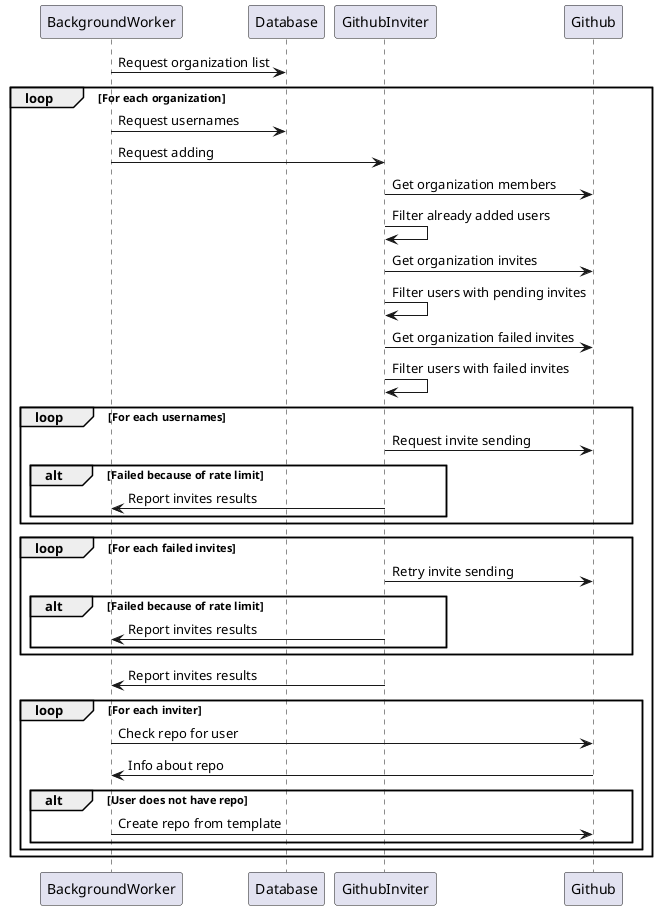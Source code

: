 @startuml

BackgroundWorker -> Database : Request organization list
loop For each organization
    BackgroundWorker -> Database : Request usernames
    BackgroundWorker -> GithubInviter : Request adding
    GithubInviter -> Github : Get organization members
    GithubInviter -> GithubInviter : Filter already added users
    GithubInviter -> Github : Get organization invites
    GithubInviter -> GithubInviter : Filter users with pending invites
    GithubInviter -> Github : Get organization failed invites
    GithubInviter -> GithubInviter : Filter users with failed invites
    loop For each usernames
        GithubInviter -> Github : Request invite sending
        alt Failed because of rate limit
            GithubInviter -> BackgroundWorker : Report invites results
        end
    end

    loop For each failed invites
        GithubInviter -> Github : Retry invite sending
        alt Failed because of rate limit
            GithubInviter -> BackgroundWorker : Report invites results
        end
    end

    GithubInviter -> BackgroundWorker : Report invites results

    loop For each inviter
        BackgroundWorker -> Github : Check repo for user
        Github -> BackgroundWorker : Info about repo
        alt User does not have repo
            BackgroundWorker -> Github : Create repo from template
        end
    end
end

@enduml